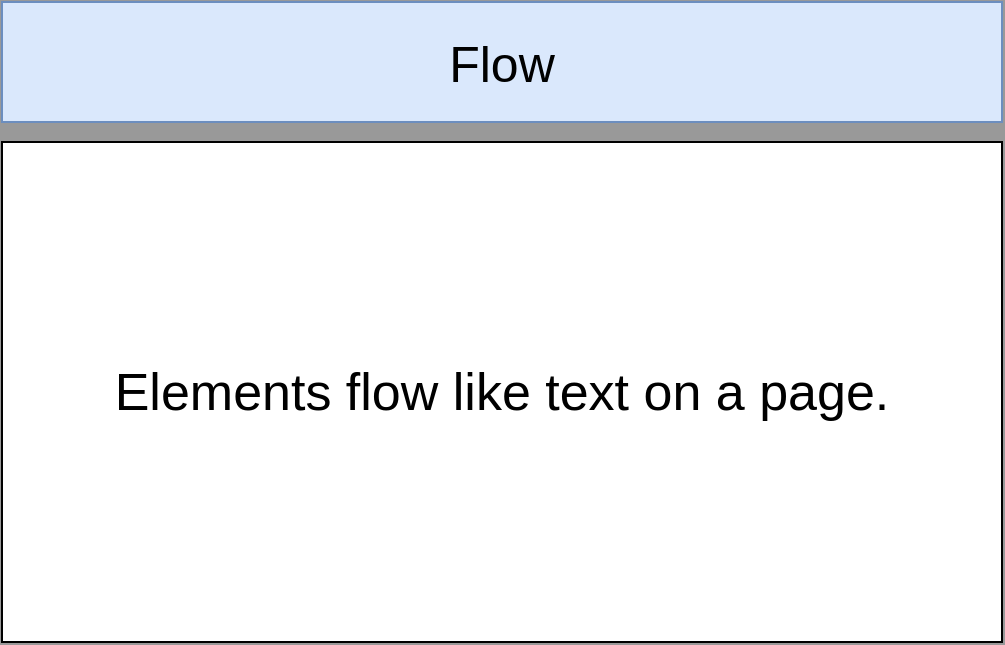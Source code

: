 <mxfile version="21.2.8" type="device">
  <diagram name="Page-1" id="2XWkQP5S-hDbL94sL5Vg">
    <mxGraphModel dx="2058" dy="1180" grid="1" gridSize="10" guides="1" tooltips="1" connect="1" arrows="1" fold="1" page="1" pageScale="1" pageWidth="3300" pageHeight="4681" background="#999999" math="0" shadow="0">
      <root>
        <mxCell id="0" />
        <mxCell id="1" parent="0" />
        <mxCell id="APLwThIm-aDqV8bCMrbt-1" value="Flow" style="rounded=0;whiteSpace=wrap;html=1;fontSize=25;fillColor=#dae8fc;strokeColor=#6c8ebf;" parent="1" vertex="1">
          <mxGeometry x="1490" y="290" width="500" height="60" as="geometry" />
        </mxCell>
        <mxCell id="riJu-t43Jtlmc4fiuBpP-1" value="Elements flow like text on a page." style="rounded=0;whiteSpace=wrap;html=1;fontSize=26;" vertex="1" parent="1">
          <mxGeometry x="1490" y="360" width="500" height="250" as="geometry" />
        </mxCell>
      </root>
    </mxGraphModel>
  </diagram>
</mxfile>
